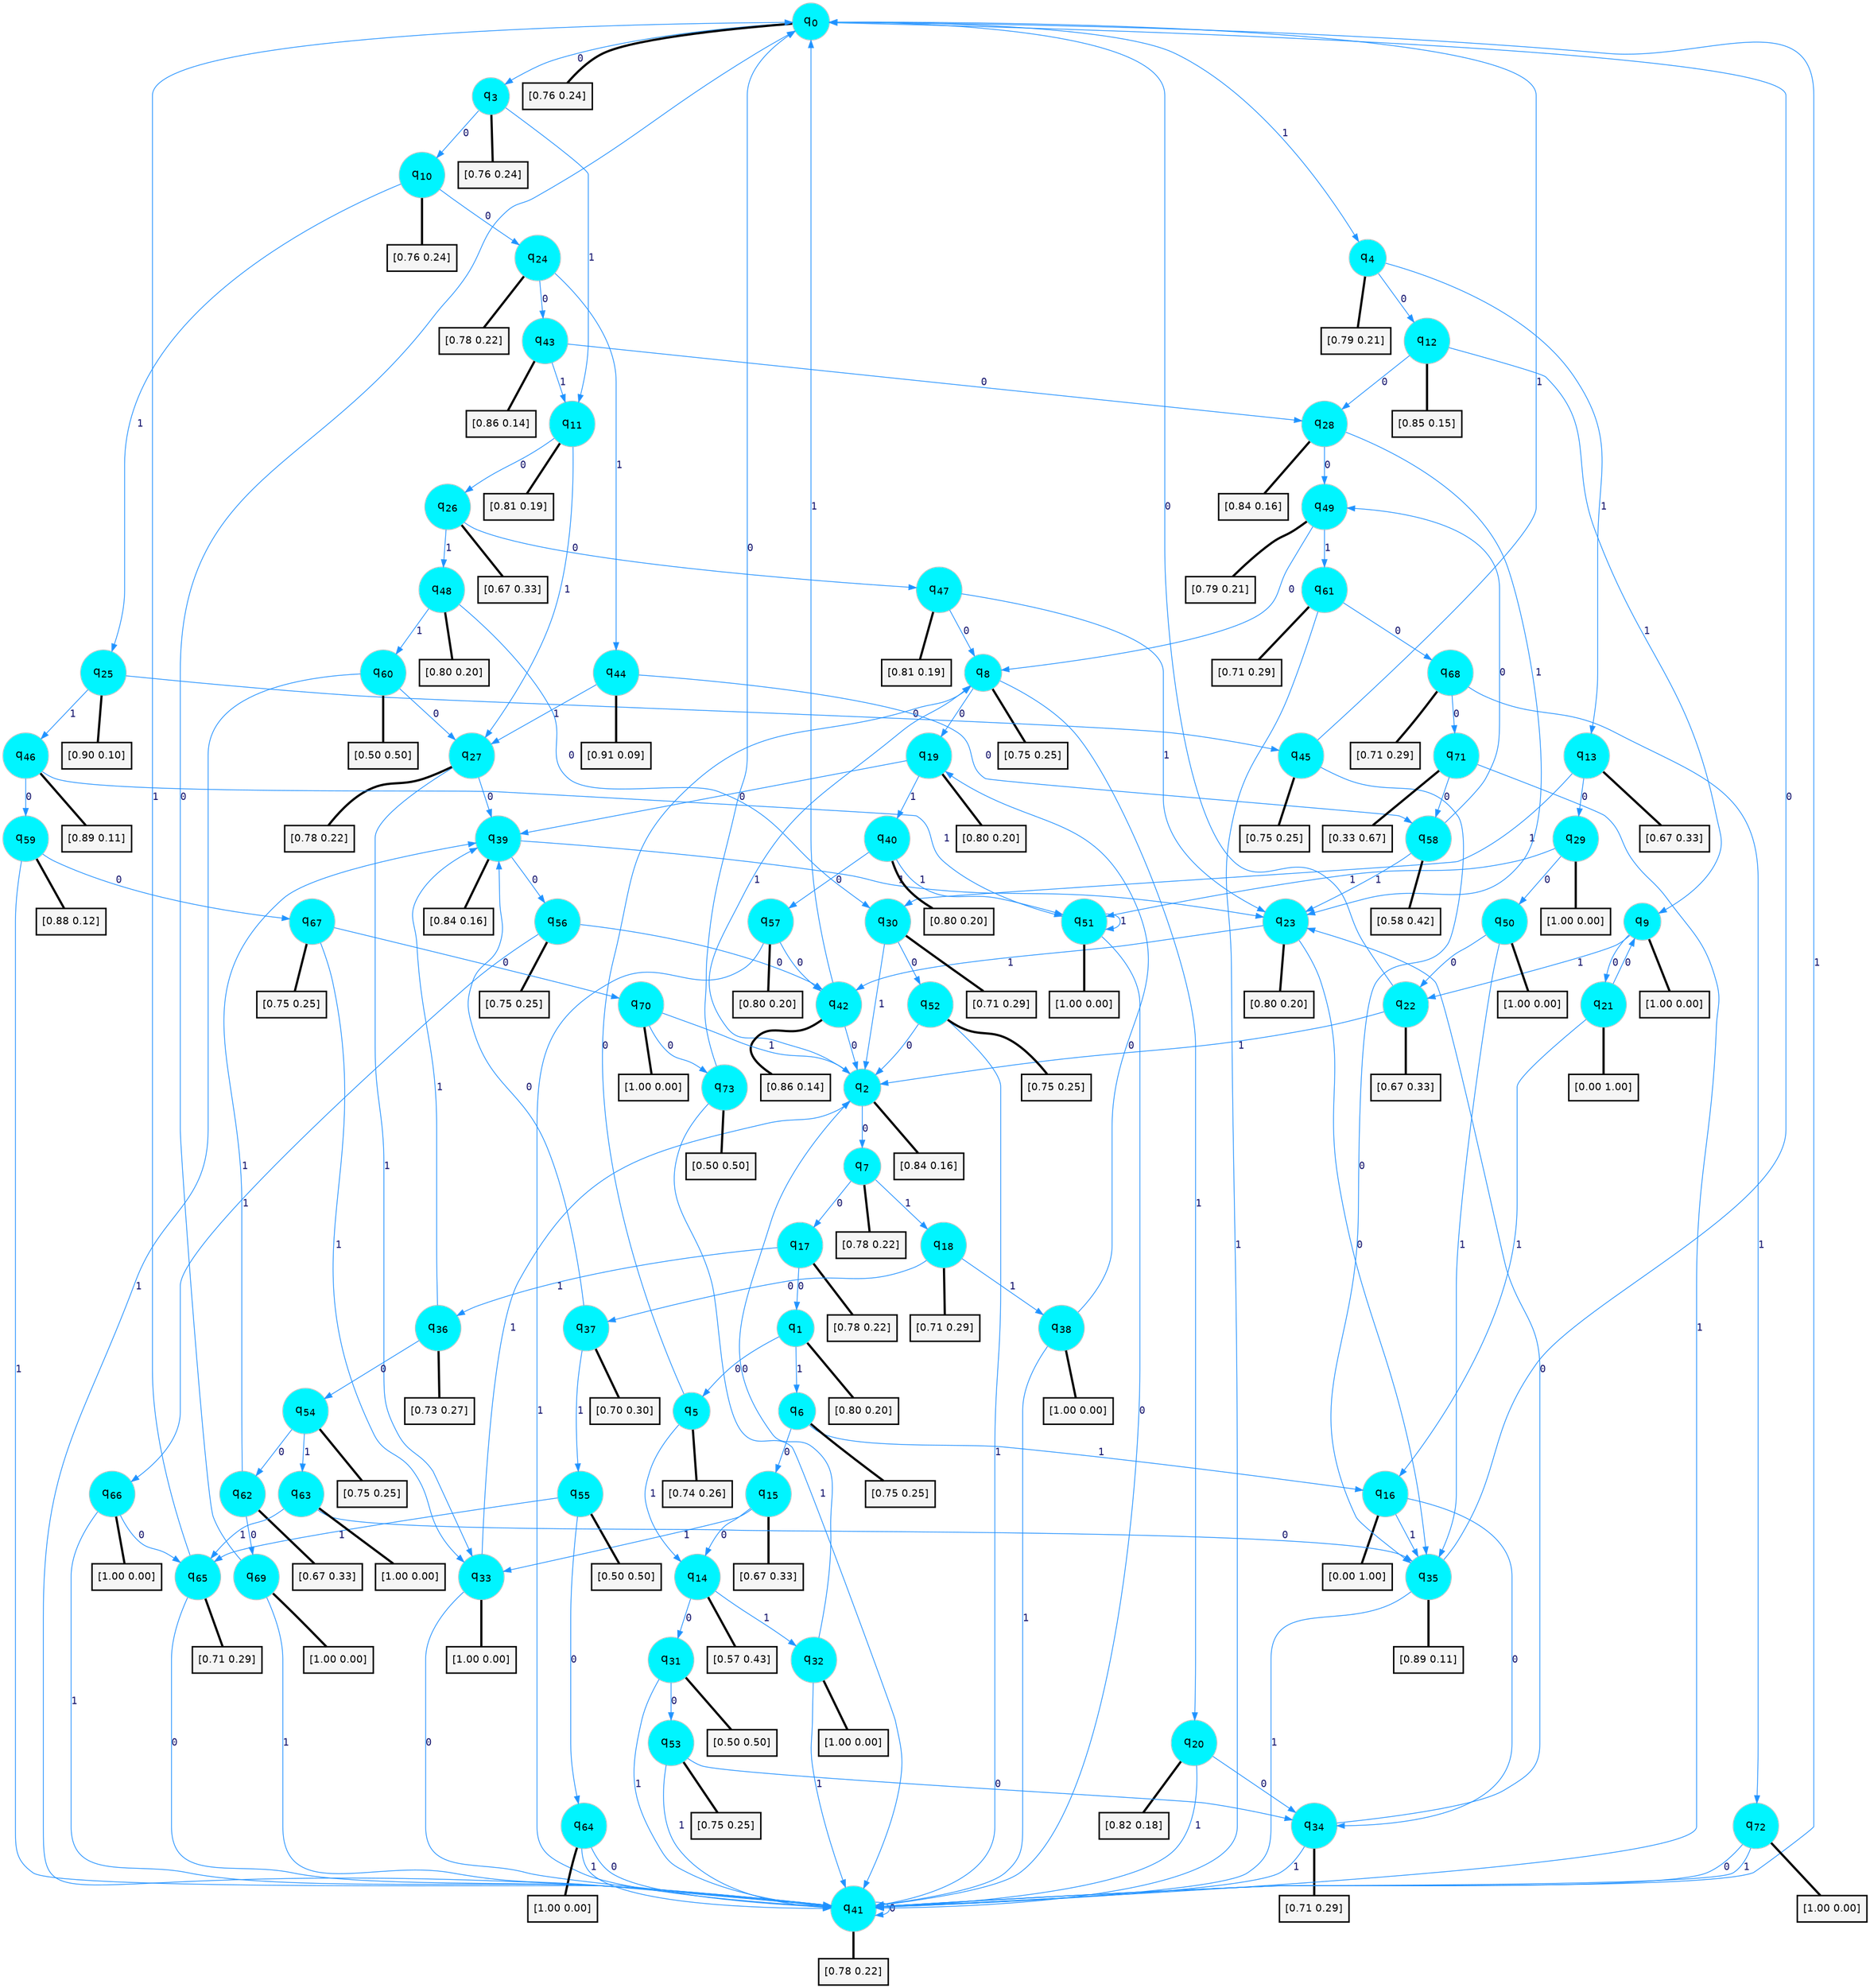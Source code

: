 digraph G {
graph [
bgcolor=transparent, dpi=300, rankdir=TD, size="40,25"];
node [
color=gray, fillcolor=turquoise1, fontcolor=black, fontname=Helvetica, fontsize=16, fontweight=bold, shape=circle, style=filled];
edge [
arrowsize=1, color=dodgerblue1, fontcolor=midnightblue, fontname=courier, fontweight=bold, penwidth=1, style=solid, weight=20];
0[label=<q<SUB>0</SUB>>];
1[label=<q<SUB>1</SUB>>];
2[label=<q<SUB>2</SUB>>];
3[label=<q<SUB>3</SUB>>];
4[label=<q<SUB>4</SUB>>];
5[label=<q<SUB>5</SUB>>];
6[label=<q<SUB>6</SUB>>];
7[label=<q<SUB>7</SUB>>];
8[label=<q<SUB>8</SUB>>];
9[label=<q<SUB>9</SUB>>];
10[label=<q<SUB>10</SUB>>];
11[label=<q<SUB>11</SUB>>];
12[label=<q<SUB>12</SUB>>];
13[label=<q<SUB>13</SUB>>];
14[label=<q<SUB>14</SUB>>];
15[label=<q<SUB>15</SUB>>];
16[label=<q<SUB>16</SUB>>];
17[label=<q<SUB>17</SUB>>];
18[label=<q<SUB>18</SUB>>];
19[label=<q<SUB>19</SUB>>];
20[label=<q<SUB>20</SUB>>];
21[label=<q<SUB>21</SUB>>];
22[label=<q<SUB>22</SUB>>];
23[label=<q<SUB>23</SUB>>];
24[label=<q<SUB>24</SUB>>];
25[label=<q<SUB>25</SUB>>];
26[label=<q<SUB>26</SUB>>];
27[label=<q<SUB>27</SUB>>];
28[label=<q<SUB>28</SUB>>];
29[label=<q<SUB>29</SUB>>];
30[label=<q<SUB>30</SUB>>];
31[label=<q<SUB>31</SUB>>];
32[label=<q<SUB>32</SUB>>];
33[label=<q<SUB>33</SUB>>];
34[label=<q<SUB>34</SUB>>];
35[label=<q<SUB>35</SUB>>];
36[label=<q<SUB>36</SUB>>];
37[label=<q<SUB>37</SUB>>];
38[label=<q<SUB>38</SUB>>];
39[label=<q<SUB>39</SUB>>];
40[label=<q<SUB>40</SUB>>];
41[label=<q<SUB>41</SUB>>];
42[label=<q<SUB>42</SUB>>];
43[label=<q<SUB>43</SUB>>];
44[label=<q<SUB>44</SUB>>];
45[label=<q<SUB>45</SUB>>];
46[label=<q<SUB>46</SUB>>];
47[label=<q<SUB>47</SUB>>];
48[label=<q<SUB>48</SUB>>];
49[label=<q<SUB>49</SUB>>];
50[label=<q<SUB>50</SUB>>];
51[label=<q<SUB>51</SUB>>];
52[label=<q<SUB>52</SUB>>];
53[label=<q<SUB>53</SUB>>];
54[label=<q<SUB>54</SUB>>];
55[label=<q<SUB>55</SUB>>];
56[label=<q<SUB>56</SUB>>];
57[label=<q<SUB>57</SUB>>];
58[label=<q<SUB>58</SUB>>];
59[label=<q<SUB>59</SUB>>];
60[label=<q<SUB>60</SUB>>];
61[label=<q<SUB>61</SUB>>];
62[label=<q<SUB>62</SUB>>];
63[label=<q<SUB>63</SUB>>];
64[label=<q<SUB>64</SUB>>];
65[label=<q<SUB>65</SUB>>];
66[label=<q<SUB>66</SUB>>];
67[label=<q<SUB>67</SUB>>];
68[label=<q<SUB>68</SUB>>];
69[label=<q<SUB>69</SUB>>];
70[label=<q<SUB>70</SUB>>];
71[label=<q<SUB>71</SUB>>];
72[label=<q<SUB>72</SUB>>];
73[label=<q<SUB>73</SUB>>];
74[label="[0.76 0.24]", shape=box,fontcolor=black, fontname=Helvetica, fontsize=14, penwidth=2, fillcolor=whitesmoke,color=black];
75[label="[0.80 0.20]", shape=box,fontcolor=black, fontname=Helvetica, fontsize=14, penwidth=2, fillcolor=whitesmoke,color=black];
76[label="[0.84 0.16]", shape=box,fontcolor=black, fontname=Helvetica, fontsize=14, penwidth=2, fillcolor=whitesmoke,color=black];
77[label="[0.76 0.24]", shape=box,fontcolor=black, fontname=Helvetica, fontsize=14, penwidth=2, fillcolor=whitesmoke,color=black];
78[label="[0.79 0.21]", shape=box,fontcolor=black, fontname=Helvetica, fontsize=14, penwidth=2, fillcolor=whitesmoke,color=black];
79[label="[0.74 0.26]", shape=box,fontcolor=black, fontname=Helvetica, fontsize=14, penwidth=2, fillcolor=whitesmoke,color=black];
80[label="[0.75 0.25]", shape=box,fontcolor=black, fontname=Helvetica, fontsize=14, penwidth=2, fillcolor=whitesmoke,color=black];
81[label="[0.78 0.22]", shape=box,fontcolor=black, fontname=Helvetica, fontsize=14, penwidth=2, fillcolor=whitesmoke,color=black];
82[label="[0.75 0.25]", shape=box,fontcolor=black, fontname=Helvetica, fontsize=14, penwidth=2, fillcolor=whitesmoke,color=black];
83[label="[1.00 0.00]", shape=box,fontcolor=black, fontname=Helvetica, fontsize=14, penwidth=2, fillcolor=whitesmoke,color=black];
84[label="[0.76 0.24]", shape=box,fontcolor=black, fontname=Helvetica, fontsize=14, penwidth=2, fillcolor=whitesmoke,color=black];
85[label="[0.81 0.19]", shape=box,fontcolor=black, fontname=Helvetica, fontsize=14, penwidth=2, fillcolor=whitesmoke,color=black];
86[label="[0.85 0.15]", shape=box,fontcolor=black, fontname=Helvetica, fontsize=14, penwidth=2, fillcolor=whitesmoke,color=black];
87[label="[0.67 0.33]", shape=box,fontcolor=black, fontname=Helvetica, fontsize=14, penwidth=2, fillcolor=whitesmoke,color=black];
88[label="[0.57 0.43]", shape=box,fontcolor=black, fontname=Helvetica, fontsize=14, penwidth=2, fillcolor=whitesmoke,color=black];
89[label="[0.67 0.33]", shape=box,fontcolor=black, fontname=Helvetica, fontsize=14, penwidth=2, fillcolor=whitesmoke,color=black];
90[label="[0.00 1.00]", shape=box,fontcolor=black, fontname=Helvetica, fontsize=14, penwidth=2, fillcolor=whitesmoke,color=black];
91[label="[0.78 0.22]", shape=box,fontcolor=black, fontname=Helvetica, fontsize=14, penwidth=2, fillcolor=whitesmoke,color=black];
92[label="[0.71 0.29]", shape=box,fontcolor=black, fontname=Helvetica, fontsize=14, penwidth=2, fillcolor=whitesmoke,color=black];
93[label="[0.80 0.20]", shape=box,fontcolor=black, fontname=Helvetica, fontsize=14, penwidth=2, fillcolor=whitesmoke,color=black];
94[label="[0.82 0.18]", shape=box,fontcolor=black, fontname=Helvetica, fontsize=14, penwidth=2, fillcolor=whitesmoke,color=black];
95[label="[0.00 1.00]", shape=box,fontcolor=black, fontname=Helvetica, fontsize=14, penwidth=2, fillcolor=whitesmoke,color=black];
96[label="[0.67 0.33]", shape=box,fontcolor=black, fontname=Helvetica, fontsize=14, penwidth=2, fillcolor=whitesmoke,color=black];
97[label="[0.80 0.20]", shape=box,fontcolor=black, fontname=Helvetica, fontsize=14, penwidth=2, fillcolor=whitesmoke,color=black];
98[label="[0.78 0.22]", shape=box,fontcolor=black, fontname=Helvetica, fontsize=14, penwidth=2, fillcolor=whitesmoke,color=black];
99[label="[0.90 0.10]", shape=box,fontcolor=black, fontname=Helvetica, fontsize=14, penwidth=2, fillcolor=whitesmoke,color=black];
100[label="[0.67 0.33]", shape=box,fontcolor=black, fontname=Helvetica, fontsize=14, penwidth=2, fillcolor=whitesmoke,color=black];
101[label="[0.78 0.22]", shape=box,fontcolor=black, fontname=Helvetica, fontsize=14, penwidth=2, fillcolor=whitesmoke,color=black];
102[label="[0.84 0.16]", shape=box,fontcolor=black, fontname=Helvetica, fontsize=14, penwidth=2, fillcolor=whitesmoke,color=black];
103[label="[1.00 0.00]", shape=box,fontcolor=black, fontname=Helvetica, fontsize=14, penwidth=2, fillcolor=whitesmoke,color=black];
104[label="[0.71 0.29]", shape=box,fontcolor=black, fontname=Helvetica, fontsize=14, penwidth=2, fillcolor=whitesmoke,color=black];
105[label="[0.50 0.50]", shape=box,fontcolor=black, fontname=Helvetica, fontsize=14, penwidth=2, fillcolor=whitesmoke,color=black];
106[label="[1.00 0.00]", shape=box,fontcolor=black, fontname=Helvetica, fontsize=14, penwidth=2, fillcolor=whitesmoke,color=black];
107[label="[1.00 0.00]", shape=box,fontcolor=black, fontname=Helvetica, fontsize=14, penwidth=2, fillcolor=whitesmoke,color=black];
108[label="[0.71 0.29]", shape=box,fontcolor=black, fontname=Helvetica, fontsize=14, penwidth=2, fillcolor=whitesmoke,color=black];
109[label="[0.89 0.11]", shape=box,fontcolor=black, fontname=Helvetica, fontsize=14, penwidth=2, fillcolor=whitesmoke,color=black];
110[label="[0.73 0.27]", shape=box,fontcolor=black, fontname=Helvetica, fontsize=14, penwidth=2, fillcolor=whitesmoke,color=black];
111[label="[0.70 0.30]", shape=box,fontcolor=black, fontname=Helvetica, fontsize=14, penwidth=2, fillcolor=whitesmoke,color=black];
112[label="[1.00 0.00]", shape=box,fontcolor=black, fontname=Helvetica, fontsize=14, penwidth=2, fillcolor=whitesmoke,color=black];
113[label="[0.84 0.16]", shape=box,fontcolor=black, fontname=Helvetica, fontsize=14, penwidth=2, fillcolor=whitesmoke,color=black];
114[label="[0.80 0.20]", shape=box,fontcolor=black, fontname=Helvetica, fontsize=14, penwidth=2, fillcolor=whitesmoke,color=black];
115[label="[0.78 0.22]", shape=box,fontcolor=black, fontname=Helvetica, fontsize=14, penwidth=2, fillcolor=whitesmoke,color=black];
116[label="[0.86 0.14]", shape=box,fontcolor=black, fontname=Helvetica, fontsize=14, penwidth=2, fillcolor=whitesmoke,color=black];
117[label="[0.86 0.14]", shape=box,fontcolor=black, fontname=Helvetica, fontsize=14, penwidth=2, fillcolor=whitesmoke,color=black];
118[label="[0.91 0.09]", shape=box,fontcolor=black, fontname=Helvetica, fontsize=14, penwidth=2, fillcolor=whitesmoke,color=black];
119[label="[0.75 0.25]", shape=box,fontcolor=black, fontname=Helvetica, fontsize=14, penwidth=2, fillcolor=whitesmoke,color=black];
120[label="[0.89 0.11]", shape=box,fontcolor=black, fontname=Helvetica, fontsize=14, penwidth=2, fillcolor=whitesmoke,color=black];
121[label="[0.81 0.19]", shape=box,fontcolor=black, fontname=Helvetica, fontsize=14, penwidth=2, fillcolor=whitesmoke,color=black];
122[label="[0.80 0.20]", shape=box,fontcolor=black, fontname=Helvetica, fontsize=14, penwidth=2, fillcolor=whitesmoke,color=black];
123[label="[0.79 0.21]", shape=box,fontcolor=black, fontname=Helvetica, fontsize=14, penwidth=2, fillcolor=whitesmoke,color=black];
124[label="[1.00 0.00]", shape=box,fontcolor=black, fontname=Helvetica, fontsize=14, penwidth=2, fillcolor=whitesmoke,color=black];
125[label="[1.00 0.00]", shape=box,fontcolor=black, fontname=Helvetica, fontsize=14, penwidth=2, fillcolor=whitesmoke,color=black];
126[label="[0.75 0.25]", shape=box,fontcolor=black, fontname=Helvetica, fontsize=14, penwidth=2, fillcolor=whitesmoke,color=black];
127[label="[0.75 0.25]", shape=box,fontcolor=black, fontname=Helvetica, fontsize=14, penwidth=2, fillcolor=whitesmoke,color=black];
128[label="[0.75 0.25]", shape=box,fontcolor=black, fontname=Helvetica, fontsize=14, penwidth=2, fillcolor=whitesmoke,color=black];
129[label="[0.50 0.50]", shape=box,fontcolor=black, fontname=Helvetica, fontsize=14, penwidth=2, fillcolor=whitesmoke,color=black];
130[label="[0.75 0.25]", shape=box,fontcolor=black, fontname=Helvetica, fontsize=14, penwidth=2, fillcolor=whitesmoke,color=black];
131[label="[0.80 0.20]", shape=box,fontcolor=black, fontname=Helvetica, fontsize=14, penwidth=2, fillcolor=whitesmoke,color=black];
132[label="[0.58 0.42]", shape=box,fontcolor=black, fontname=Helvetica, fontsize=14, penwidth=2, fillcolor=whitesmoke,color=black];
133[label="[0.88 0.12]", shape=box,fontcolor=black, fontname=Helvetica, fontsize=14, penwidth=2, fillcolor=whitesmoke,color=black];
134[label="[0.50 0.50]", shape=box,fontcolor=black, fontname=Helvetica, fontsize=14, penwidth=2, fillcolor=whitesmoke,color=black];
135[label="[0.71 0.29]", shape=box,fontcolor=black, fontname=Helvetica, fontsize=14, penwidth=2, fillcolor=whitesmoke,color=black];
136[label="[0.67 0.33]", shape=box,fontcolor=black, fontname=Helvetica, fontsize=14, penwidth=2, fillcolor=whitesmoke,color=black];
137[label="[1.00 0.00]", shape=box,fontcolor=black, fontname=Helvetica, fontsize=14, penwidth=2, fillcolor=whitesmoke,color=black];
138[label="[1.00 0.00]", shape=box,fontcolor=black, fontname=Helvetica, fontsize=14, penwidth=2, fillcolor=whitesmoke,color=black];
139[label="[0.71 0.29]", shape=box,fontcolor=black, fontname=Helvetica, fontsize=14, penwidth=2, fillcolor=whitesmoke,color=black];
140[label="[1.00 0.00]", shape=box,fontcolor=black, fontname=Helvetica, fontsize=14, penwidth=2, fillcolor=whitesmoke,color=black];
141[label="[0.75 0.25]", shape=box,fontcolor=black, fontname=Helvetica, fontsize=14, penwidth=2, fillcolor=whitesmoke,color=black];
142[label="[0.71 0.29]", shape=box,fontcolor=black, fontname=Helvetica, fontsize=14, penwidth=2, fillcolor=whitesmoke,color=black];
143[label="[1.00 0.00]", shape=box,fontcolor=black, fontname=Helvetica, fontsize=14, penwidth=2, fillcolor=whitesmoke,color=black];
144[label="[1.00 0.00]", shape=box,fontcolor=black, fontname=Helvetica, fontsize=14, penwidth=2, fillcolor=whitesmoke,color=black];
145[label="[0.33 0.67]", shape=box,fontcolor=black, fontname=Helvetica, fontsize=14, penwidth=2, fillcolor=whitesmoke,color=black];
146[label="[1.00 0.00]", shape=box,fontcolor=black, fontname=Helvetica, fontsize=14, penwidth=2, fillcolor=whitesmoke,color=black];
147[label="[0.50 0.50]", shape=box,fontcolor=black, fontname=Helvetica, fontsize=14, penwidth=2, fillcolor=whitesmoke,color=black];
0->3 [label=0];
0->4 [label=1];
0->74 [arrowhead=none, penwidth=3,color=black];
1->5 [label=0];
1->6 [label=1];
1->75 [arrowhead=none, penwidth=3,color=black];
2->7 [label=0];
2->8 [label=1];
2->76 [arrowhead=none, penwidth=3,color=black];
3->10 [label=0];
3->11 [label=1];
3->77 [arrowhead=none, penwidth=3,color=black];
4->12 [label=0];
4->13 [label=1];
4->78 [arrowhead=none, penwidth=3,color=black];
5->8 [label=0];
5->14 [label=1];
5->79 [arrowhead=none, penwidth=3,color=black];
6->15 [label=0];
6->16 [label=1];
6->80 [arrowhead=none, penwidth=3,color=black];
7->17 [label=0];
7->18 [label=1];
7->81 [arrowhead=none, penwidth=3,color=black];
8->19 [label=0];
8->20 [label=1];
8->82 [arrowhead=none, penwidth=3,color=black];
9->21 [label=0];
9->22 [label=1];
9->83 [arrowhead=none, penwidth=3,color=black];
10->24 [label=0];
10->25 [label=1];
10->84 [arrowhead=none, penwidth=3,color=black];
11->26 [label=0];
11->27 [label=1];
11->85 [arrowhead=none, penwidth=3,color=black];
12->28 [label=0];
12->9 [label=1];
12->86 [arrowhead=none, penwidth=3,color=black];
13->29 [label=0];
13->30 [label=1];
13->87 [arrowhead=none, penwidth=3,color=black];
14->31 [label=0];
14->32 [label=1];
14->88 [arrowhead=none, penwidth=3,color=black];
15->14 [label=0];
15->33 [label=1];
15->89 [arrowhead=none, penwidth=3,color=black];
16->34 [label=0];
16->35 [label=1];
16->90 [arrowhead=none, penwidth=3,color=black];
17->1 [label=0];
17->36 [label=1];
17->91 [arrowhead=none, penwidth=3,color=black];
18->37 [label=0];
18->38 [label=1];
18->92 [arrowhead=none, penwidth=3,color=black];
19->39 [label=0];
19->40 [label=1];
19->93 [arrowhead=none, penwidth=3,color=black];
20->34 [label=0];
20->41 [label=1];
20->94 [arrowhead=none, penwidth=3,color=black];
21->9 [label=0];
21->16 [label=1];
21->95 [arrowhead=none, penwidth=3,color=black];
22->0 [label=0];
22->2 [label=1];
22->96 [arrowhead=none, penwidth=3,color=black];
23->35 [label=0];
23->42 [label=1];
23->97 [arrowhead=none, penwidth=3,color=black];
24->43 [label=0];
24->44 [label=1];
24->98 [arrowhead=none, penwidth=3,color=black];
25->45 [label=0];
25->46 [label=1];
25->99 [arrowhead=none, penwidth=3,color=black];
26->47 [label=0];
26->48 [label=1];
26->100 [arrowhead=none, penwidth=3,color=black];
27->39 [label=0];
27->33 [label=1];
27->101 [arrowhead=none, penwidth=3,color=black];
28->49 [label=0];
28->23 [label=1];
28->102 [arrowhead=none, penwidth=3,color=black];
29->50 [label=0];
29->51 [label=1];
29->103 [arrowhead=none, penwidth=3,color=black];
30->52 [label=0];
30->2 [label=1];
30->104 [arrowhead=none, penwidth=3,color=black];
31->53 [label=0];
31->41 [label=1];
31->105 [arrowhead=none, penwidth=3,color=black];
32->2 [label=0];
32->41 [label=1];
32->106 [arrowhead=none, penwidth=3,color=black];
33->41 [label=0];
33->2 [label=1];
33->107 [arrowhead=none, penwidth=3,color=black];
34->23 [label=0];
34->41 [label=1];
34->108 [arrowhead=none, penwidth=3,color=black];
35->0 [label=0];
35->41 [label=1];
35->109 [arrowhead=none, penwidth=3,color=black];
36->54 [label=0];
36->39 [label=1];
36->110 [arrowhead=none, penwidth=3,color=black];
37->39 [label=0];
37->55 [label=1];
37->111 [arrowhead=none, penwidth=3,color=black];
38->19 [label=0];
38->41 [label=1];
38->112 [arrowhead=none, penwidth=3,color=black];
39->56 [label=0];
39->23 [label=1];
39->113 [arrowhead=none, penwidth=3,color=black];
40->57 [label=0];
40->51 [label=1];
40->114 [arrowhead=none, penwidth=3,color=black];
41->41 [label=0];
41->0 [label=1];
41->115 [arrowhead=none, penwidth=3,color=black];
42->2 [label=0];
42->0 [label=1];
42->116 [arrowhead=none, penwidth=3,color=black];
43->28 [label=0];
43->11 [label=1];
43->117 [arrowhead=none, penwidth=3,color=black];
44->58 [label=0];
44->27 [label=1];
44->118 [arrowhead=none, penwidth=3,color=black];
45->35 [label=0];
45->0 [label=1];
45->119 [arrowhead=none, penwidth=3,color=black];
46->59 [label=0];
46->51 [label=1];
46->120 [arrowhead=none, penwidth=3,color=black];
47->8 [label=0];
47->23 [label=1];
47->121 [arrowhead=none, penwidth=3,color=black];
48->30 [label=0];
48->60 [label=1];
48->122 [arrowhead=none, penwidth=3,color=black];
49->8 [label=0];
49->61 [label=1];
49->123 [arrowhead=none, penwidth=3,color=black];
50->22 [label=0];
50->35 [label=1];
50->124 [arrowhead=none, penwidth=3,color=black];
51->41 [label=0];
51->51 [label=1];
51->125 [arrowhead=none, penwidth=3,color=black];
52->2 [label=0];
52->41 [label=1];
52->126 [arrowhead=none, penwidth=3,color=black];
53->34 [label=0];
53->41 [label=1];
53->127 [arrowhead=none, penwidth=3,color=black];
54->62 [label=0];
54->63 [label=1];
54->128 [arrowhead=none, penwidth=3,color=black];
55->64 [label=0];
55->65 [label=1];
55->129 [arrowhead=none, penwidth=3,color=black];
56->42 [label=0];
56->66 [label=1];
56->130 [arrowhead=none, penwidth=3,color=black];
57->42 [label=0];
57->41 [label=1];
57->131 [arrowhead=none, penwidth=3,color=black];
58->49 [label=0];
58->23 [label=1];
58->132 [arrowhead=none, penwidth=3,color=black];
59->67 [label=0];
59->41 [label=1];
59->133 [arrowhead=none, penwidth=3,color=black];
60->27 [label=0];
60->41 [label=1];
60->134 [arrowhead=none, penwidth=3,color=black];
61->68 [label=0];
61->41 [label=1];
61->135 [arrowhead=none, penwidth=3,color=black];
62->69 [label=0];
62->39 [label=1];
62->136 [arrowhead=none, penwidth=3,color=black];
63->35 [label=0];
63->65 [label=1];
63->137 [arrowhead=none, penwidth=3,color=black];
64->41 [label=0];
64->41 [label=1];
64->138 [arrowhead=none, penwidth=3,color=black];
65->41 [label=0];
65->0 [label=1];
65->139 [arrowhead=none, penwidth=3,color=black];
66->65 [label=0];
66->41 [label=1];
66->140 [arrowhead=none, penwidth=3,color=black];
67->70 [label=0];
67->33 [label=1];
67->141 [arrowhead=none, penwidth=3,color=black];
68->71 [label=0];
68->72 [label=1];
68->142 [arrowhead=none, penwidth=3,color=black];
69->0 [label=0];
69->41 [label=1];
69->143 [arrowhead=none, penwidth=3,color=black];
70->73 [label=0];
70->2 [label=1];
70->144 [arrowhead=none, penwidth=3,color=black];
71->58 [label=0];
71->41 [label=1];
71->145 [arrowhead=none, penwidth=3,color=black];
72->41 [label=0];
72->41 [label=1];
72->146 [arrowhead=none, penwidth=3,color=black];
73->0 [label=0];
73->41 [label=1];
73->147 [arrowhead=none, penwidth=3,color=black];
}
